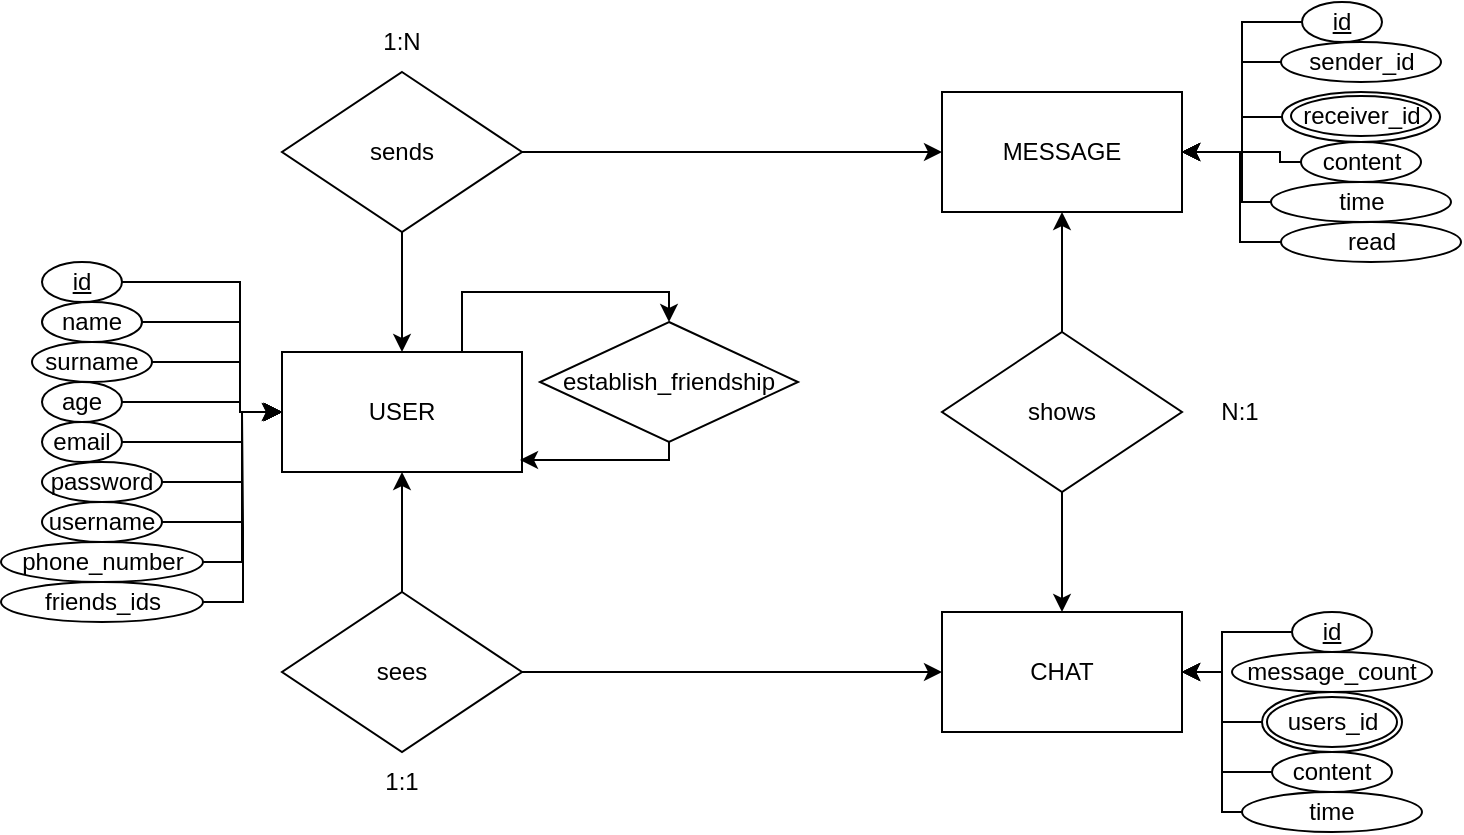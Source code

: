 <mxfile version="15.6.8" type="device"><diagram id="LKpOE6pA5MJmtKyGyO6Z" name="Page-1"><mxGraphModel dx="920" dy="868" grid="1" gridSize="10" guides="1" tooltips="1" connect="1" arrows="1" fold="1" page="1" pageScale="1" pageWidth="827" pageHeight="1169" math="0" shadow="0"><root><mxCell id="0"/><mxCell id="1" parent="0"/><mxCell id="jVLV_8v42HF1TOyO6Hoz-7" style="edgeStyle=orthogonalEdgeStyle;rounded=0;orthogonalLoop=1;jettySize=auto;html=1;exitX=0.75;exitY=0;exitDx=0;exitDy=0;entryX=0.5;entryY=0;entryDx=0;entryDy=0;" edge="1" parent="1" source="gFX-k8wJ0yJWsH3empoN-1" target="jVLV_8v42HF1TOyO6Hoz-1"><mxGeometry relative="1" as="geometry"><Array as="points"><mxPoint x="271" y="230"/><mxPoint x="375" y="230"/></Array></mxGeometry></mxCell><mxCell id="gFX-k8wJ0yJWsH3empoN-1" value="USER" style="rounded=0;whiteSpace=wrap;html=1;" parent="1" vertex="1"><mxGeometry x="181" y="260" width="120" height="60" as="geometry"/></mxCell><mxCell id="gFX-k8wJ0yJWsH3empoN-2" value="MESSAGE" style="rounded=0;whiteSpace=wrap;html=1;" parent="1" vertex="1"><mxGeometry x="511" y="130" width="120" height="60" as="geometry"/></mxCell><mxCell id="gFX-k8wJ0yJWsH3empoN-4" value="CHAT" style="rounded=0;whiteSpace=wrap;html=1;" parent="1" vertex="1"><mxGeometry x="511" y="390" width="120" height="60" as="geometry"/></mxCell><mxCell id="gFX-k8wJ0yJWsH3empoN-14" style="edgeStyle=orthogonalEdgeStyle;rounded=0;orthogonalLoop=1;jettySize=auto;html=1;exitX=1;exitY=0.5;exitDx=0;exitDy=0;entryX=0;entryY=0.5;entryDx=0;entryDy=0;" parent="1" source="gFX-k8wJ0yJWsH3empoN-5" target="gFX-k8wJ0yJWsH3empoN-2" edge="1"><mxGeometry relative="1" as="geometry"><mxPoint x="491" y="160" as="targetPoint"/></mxGeometry></mxCell><mxCell id="gFX-k8wJ0yJWsH3empoN-18" style="edgeStyle=orthogonalEdgeStyle;rounded=0;orthogonalLoop=1;jettySize=auto;html=1;exitX=0.5;exitY=1;exitDx=0;exitDy=0;" parent="1" source="gFX-k8wJ0yJWsH3empoN-5" target="gFX-k8wJ0yJWsH3empoN-1" edge="1"><mxGeometry relative="1" as="geometry"/></mxCell><mxCell id="gFX-k8wJ0yJWsH3empoN-5" value="sends" style="rhombus;whiteSpace=wrap;html=1;" parent="1" vertex="1"><mxGeometry x="181" y="120" width="120" height="80" as="geometry"/></mxCell><mxCell id="gFX-k8wJ0yJWsH3empoN-16" style="edgeStyle=orthogonalEdgeStyle;rounded=0;orthogonalLoop=1;jettySize=auto;html=1;exitX=0.5;exitY=0;exitDx=0;exitDy=0;entryX=0.5;entryY=1;entryDx=0;entryDy=0;" parent="1" source="gFX-k8wJ0yJWsH3empoN-6" target="gFX-k8wJ0yJWsH3empoN-1" edge="1"><mxGeometry relative="1" as="geometry"/></mxCell><mxCell id="gFX-k8wJ0yJWsH3empoN-17" style="edgeStyle=orthogonalEdgeStyle;rounded=0;orthogonalLoop=1;jettySize=auto;html=1;exitX=1;exitY=0.5;exitDx=0;exitDy=0;" parent="1" source="gFX-k8wJ0yJWsH3empoN-6" target="gFX-k8wJ0yJWsH3empoN-4" edge="1"><mxGeometry relative="1" as="geometry"/></mxCell><mxCell id="gFX-k8wJ0yJWsH3empoN-6" value="sees" style="rhombus;whiteSpace=wrap;html=1;" parent="1" vertex="1"><mxGeometry x="181" y="380" width="120" height="80" as="geometry"/></mxCell><mxCell id="gFX-k8wJ0yJWsH3empoN-10" style="edgeStyle=orthogonalEdgeStyle;rounded=0;orthogonalLoop=1;jettySize=auto;html=1;exitX=0.5;exitY=1;exitDx=0;exitDy=0;entryX=0.5;entryY=0;entryDx=0;entryDy=0;" parent="1" source="gFX-k8wJ0yJWsH3empoN-9" target="gFX-k8wJ0yJWsH3empoN-4" edge="1"><mxGeometry relative="1" as="geometry"/></mxCell><mxCell id="gFX-k8wJ0yJWsH3empoN-15" style="edgeStyle=orthogonalEdgeStyle;rounded=0;orthogonalLoop=1;jettySize=auto;html=1;exitX=0.5;exitY=0;exitDx=0;exitDy=0;entryX=0.5;entryY=1;entryDx=0;entryDy=0;" parent="1" source="gFX-k8wJ0yJWsH3empoN-9" target="gFX-k8wJ0yJWsH3empoN-2" edge="1"><mxGeometry relative="1" as="geometry"/></mxCell><mxCell id="gFX-k8wJ0yJWsH3empoN-9" value="shows" style="rhombus;whiteSpace=wrap;html=1;" parent="1" vertex="1"><mxGeometry x="511" y="250" width="120" height="80" as="geometry"/></mxCell><mxCell id="gFX-k8wJ0yJWsH3empoN-19" value="1:1" style="text;html=1;strokeColor=none;fillColor=none;align=center;verticalAlign=middle;whiteSpace=wrap;rounded=0;" parent="1" vertex="1"><mxGeometry x="211" y="460" width="60" height="30" as="geometry"/></mxCell><mxCell id="gFX-k8wJ0yJWsH3empoN-20" value="1:N" style="text;html=1;strokeColor=none;fillColor=none;align=center;verticalAlign=middle;whiteSpace=wrap;rounded=0;" parent="1" vertex="1"><mxGeometry x="211" y="90" width="60" height="30" as="geometry"/></mxCell><mxCell id="gFX-k8wJ0yJWsH3empoN-22" value="N:1" style="text;html=1;strokeColor=none;fillColor=none;align=center;verticalAlign=middle;whiteSpace=wrap;rounded=0;" parent="1" vertex="1"><mxGeometry x="630" y="275" width="60" height="30" as="geometry"/></mxCell><mxCell id="gFX-k8wJ0yJWsH3empoN-82" style="edgeStyle=orthogonalEdgeStyle;rounded=0;orthogonalLoop=1;jettySize=auto;html=1;exitX=1;exitY=0.5;exitDx=0;exitDy=0;" parent="1" source="gFX-k8wJ0yJWsH3empoN-23" edge="1"><mxGeometry relative="1" as="geometry"><mxPoint x="180" y="290" as="targetPoint"/><Array as="points"><mxPoint x="160" y="225"/><mxPoint x="160" y="290"/></Array></mxGeometry></mxCell><mxCell id="gFX-k8wJ0yJWsH3empoN-23" value="&lt;u&gt;id&lt;/u&gt;" style="ellipse;whiteSpace=wrap;html=1;" parent="1" vertex="1"><mxGeometry x="61" y="215" width="40" height="20" as="geometry"/></mxCell><mxCell id="gFX-k8wJ0yJWsH3empoN-81" style="edgeStyle=orthogonalEdgeStyle;rounded=0;orthogonalLoop=1;jettySize=auto;html=1;exitX=1;exitY=0.5;exitDx=0;exitDy=0;" parent="1" source="gFX-k8wJ0yJWsH3empoN-24" edge="1"><mxGeometry relative="1" as="geometry"><mxPoint x="180" y="290" as="targetPoint"/><Array as="points"><mxPoint x="160" y="245"/><mxPoint x="160" y="290"/></Array></mxGeometry></mxCell><mxCell id="gFX-k8wJ0yJWsH3empoN-24" value="name" style="ellipse;whiteSpace=wrap;html=1;" parent="1" vertex="1"><mxGeometry x="61" y="235" width="50" height="20" as="geometry"/></mxCell><mxCell id="gFX-k8wJ0yJWsH3empoN-80" style="edgeStyle=orthogonalEdgeStyle;rounded=0;orthogonalLoop=1;jettySize=auto;html=1;exitX=1;exitY=0.5;exitDx=0;exitDy=0;entryX=0;entryY=0.5;entryDx=0;entryDy=0;" parent="1" source="gFX-k8wJ0yJWsH3empoN-25" target="gFX-k8wJ0yJWsH3empoN-1" edge="1"><mxGeometry relative="1" as="geometry"><Array as="points"><mxPoint x="160" y="265"/><mxPoint x="160" y="290"/></Array></mxGeometry></mxCell><mxCell id="gFX-k8wJ0yJWsH3empoN-25" value="surname" style="ellipse;whiteSpace=wrap;html=1;" parent="1" vertex="1"><mxGeometry x="56" y="255" width="60" height="20" as="geometry"/></mxCell><mxCell id="gFX-k8wJ0yJWsH3empoN-36" style="edgeStyle=orthogonalEdgeStyle;rounded=0;orthogonalLoop=1;jettySize=auto;html=1;exitX=1;exitY=0.5;exitDx=0;exitDy=0;" parent="1" source="gFX-k8wJ0yJWsH3empoN-26" edge="1"><mxGeometry relative="1" as="geometry"><mxPoint x="181" y="290" as="targetPoint"/><Array as="points"><mxPoint x="161" y="305"/><mxPoint x="161" y="290"/></Array></mxGeometry></mxCell><mxCell id="gFX-k8wJ0yJWsH3empoN-26" value="email" style="ellipse;whiteSpace=wrap;html=1;" parent="1" vertex="1"><mxGeometry x="61" y="295" width="40" height="20" as="geometry"/></mxCell><mxCell id="gFX-k8wJ0yJWsH3empoN-38" style="edgeStyle=orthogonalEdgeStyle;rounded=0;orthogonalLoop=1;jettySize=auto;html=1;exitX=1;exitY=0.5;exitDx=0;exitDy=0;entryX=0;entryY=0.5;entryDx=0;entryDy=0;" parent="1" source="gFX-k8wJ0yJWsH3empoN-28" target="gFX-k8wJ0yJWsH3empoN-1" edge="1"><mxGeometry relative="1" as="geometry"><Array as="points"><mxPoint x="161" y="345"/><mxPoint x="161" y="290"/></Array></mxGeometry></mxCell><mxCell id="gFX-k8wJ0yJWsH3empoN-28" value="username" style="ellipse;whiteSpace=wrap;html=1;" parent="1" vertex="1"><mxGeometry x="61" y="335" width="60" height="20" as="geometry"/></mxCell><mxCell id="gFX-k8wJ0yJWsH3empoN-37" style="edgeStyle=orthogonalEdgeStyle;rounded=0;orthogonalLoop=1;jettySize=auto;html=1;exitX=1;exitY=0.5;exitDx=0;exitDy=0;" parent="1" source="gFX-k8wJ0yJWsH3empoN-30" edge="1"><mxGeometry relative="1" as="geometry"><mxPoint x="181" y="290" as="targetPoint"/><Array as="points"><mxPoint x="161" y="325"/><mxPoint x="161" y="290"/></Array></mxGeometry></mxCell><mxCell id="gFX-k8wJ0yJWsH3empoN-30" value="password" style="ellipse;whiteSpace=wrap;html=1;" parent="1" vertex="1"><mxGeometry x="61" y="315" width="60" height="20" as="geometry"/></mxCell><mxCell id="gFX-k8wJ0yJWsH3empoN-39" style="edgeStyle=orthogonalEdgeStyle;rounded=0;orthogonalLoop=1;jettySize=auto;html=1;exitX=1;exitY=0.5;exitDx=0;exitDy=0;" parent="1" source="gFX-k8wJ0yJWsH3empoN-31" edge="1"><mxGeometry relative="1" as="geometry"><mxPoint x="181" y="290" as="targetPoint"/><Array as="points"><mxPoint x="161" y="365"/><mxPoint x="161" y="290"/></Array></mxGeometry></mxCell><mxCell id="gFX-k8wJ0yJWsH3empoN-31" value="phone_number" style="ellipse;whiteSpace=wrap;html=1;" parent="1" vertex="1"><mxGeometry x="40.5" y="355" width="101" height="20" as="geometry"/></mxCell><mxCell id="gFX-k8wJ0yJWsH3empoN-49" style="edgeStyle=orthogonalEdgeStyle;rounded=0;orthogonalLoop=1;jettySize=auto;html=1;exitX=0;exitY=0.5;exitDx=0;exitDy=0;entryX=1;entryY=0.5;entryDx=0;entryDy=0;" parent="1" source="gFX-k8wJ0yJWsH3empoN-41" target="gFX-k8wJ0yJWsH3empoN-2" edge="1"><mxGeometry relative="1" as="geometry"/></mxCell><mxCell id="gFX-k8wJ0yJWsH3empoN-41" value="&lt;u&gt;id&lt;/u&gt;" style="ellipse;whiteSpace=wrap;html=1;" parent="1" vertex="1"><mxGeometry x="691" y="85" width="40" height="20" as="geometry"/></mxCell><mxCell id="gFX-k8wJ0yJWsH3empoN-50" style="edgeStyle=orthogonalEdgeStyle;rounded=0;orthogonalLoop=1;jettySize=auto;html=1;exitX=0;exitY=0.5;exitDx=0;exitDy=0;entryX=1;entryY=0.5;entryDx=0;entryDy=0;" parent="1" source="gFX-k8wJ0yJWsH3empoN-42" target="gFX-k8wJ0yJWsH3empoN-2" edge="1"><mxGeometry relative="1" as="geometry"><Array as="points"><mxPoint x="661" y="115"/><mxPoint x="661" y="160"/></Array></mxGeometry></mxCell><mxCell id="gFX-k8wJ0yJWsH3empoN-42" value="sender_id" style="ellipse;whiteSpace=wrap;html=1;" parent="1" vertex="1"><mxGeometry x="680.5" y="105" width="80" height="20" as="geometry"/></mxCell><mxCell id="gFX-k8wJ0yJWsH3empoN-51" style="edgeStyle=orthogonalEdgeStyle;rounded=0;orthogonalLoop=1;jettySize=auto;html=1;exitX=0;exitY=0.5;exitDx=0;exitDy=0;" parent="1" source="gFX-k8wJ0yJWsH3empoN-43" edge="1"><mxGeometry relative="1" as="geometry"><mxPoint x="631" y="160" as="targetPoint"/><Array as="points"><mxPoint x="661" y="143"/><mxPoint x="661" y="160"/></Array></mxGeometry></mxCell><mxCell id="gFX-k8wJ0yJWsH3empoN-43" value="" style="ellipse;whiteSpace=wrap;html=1;" parent="1" vertex="1"><mxGeometry x="681" y="130" width="79" height="25" as="geometry"/></mxCell><mxCell id="gFX-k8wJ0yJWsH3empoN-52" style="edgeStyle=orthogonalEdgeStyle;rounded=0;orthogonalLoop=1;jettySize=auto;html=1;exitX=0;exitY=0.5;exitDx=0;exitDy=0;" parent="1" source="gFX-k8wJ0yJWsH3empoN-45" edge="1"><mxGeometry relative="1" as="geometry"><mxPoint x="631" y="160" as="targetPoint"/><Array as="points"><mxPoint x="680" y="165"/><mxPoint x="680" y="160"/></Array></mxGeometry></mxCell><mxCell id="gFX-k8wJ0yJWsH3empoN-45" value="content" style="ellipse;whiteSpace=wrap;html=1;" parent="1" vertex="1"><mxGeometry x="690.5" y="155" width="60" height="20" as="geometry"/></mxCell><mxCell id="gFX-k8wJ0yJWsH3empoN-53" style="edgeStyle=orthogonalEdgeStyle;rounded=0;orthogonalLoop=1;jettySize=auto;html=1;exitX=0;exitY=0.5;exitDx=0;exitDy=0;" parent="1" source="gFX-k8wJ0yJWsH3empoN-47" edge="1"><mxGeometry relative="1" as="geometry"><mxPoint x="631" y="160" as="targetPoint"/><Array as="points"><mxPoint x="661" y="185"/><mxPoint x="661" y="160"/></Array></mxGeometry></mxCell><mxCell id="gFX-k8wJ0yJWsH3empoN-47" value="time" style="ellipse;whiteSpace=wrap;html=1;" parent="1" vertex="1"><mxGeometry x="675.5" y="175" width="90" height="20" as="geometry"/></mxCell><mxCell id="gFX-k8wJ0yJWsH3empoN-69" style="edgeStyle=orthogonalEdgeStyle;rounded=0;orthogonalLoop=1;jettySize=auto;html=1;exitX=0;exitY=0.5;exitDx=0;exitDy=0;entryX=1;entryY=0.5;entryDx=0;entryDy=0;" parent="1" source="gFX-k8wJ0yJWsH3empoN-54" target="gFX-k8wJ0yJWsH3empoN-4" edge="1"><mxGeometry relative="1" as="geometry"><Array as="points"><mxPoint x="651" y="400"/><mxPoint x="651" y="420"/></Array></mxGeometry></mxCell><mxCell id="gFX-k8wJ0yJWsH3empoN-54" value="&lt;u&gt;id&lt;/u&gt;" style="ellipse;whiteSpace=wrap;html=1;" parent="1" vertex="1"><mxGeometry x="686" y="390" width="40" height="20" as="geometry"/></mxCell><mxCell id="gFX-k8wJ0yJWsH3empoN-55" value="message_count" style="ellipse;whiteSpace=wrap;html=1;" parent="1" vertex="1"><mxGeometry x="656" y="410" width="100" height="20" as="geometry"/></mxCell><mxCell id="gFX-k8wJ0yJWsH3empoN-71" style="edgeStyle=orthogonalEdgeStyle;rounded=0;orthogonalLoop=1;jettySize=auto;html=1;exitX=0;exitY=0.5;exitDx=0;exitDy=0;" parent="1" source="gFX-k8wJ0yJWsH3empoN-56" edge="1"><mxGeometry relative="1" as="geometry"><mxPoint x="631" y="420" as="targetPoint"/><Array as="points"><mxPoint x="651" y="445"/><mxPoint x="651" y="420"/></Array></mxGeometry></mxCell><mxCell id="gFX-k8wJ0yJWsH3empoN-56" value="" style="ellipse;whiteSpace=wrap;html=1;" parent="1" vertex="1"><mxGeometry x="671" y="430" width="70" height="30" as="geometry"/></mxCell><mxCell id="gFX-k8wJ0yJWsH3empoN-72" style="edgeStyle=orthogonalEdgeStyle;rounded=0;orthogonalLoop=1;jettySize=auto;html=1;exitX=0;exitY=0.5;exitDx=0;exitDy=0;" parent="1" source="gFX-k8wJ0yJWsH3empoN-57" edge="1"><mxGeometry relative="1" as="geometry"><mxPoint x="631" y="420" as="targetPoint"/><Array as="points"><mxPoint x="651" y="470"/><mxPoint x="651" y="420"/></Array></mxGeometry></mxCell><mxCell id="gFX-k8wJ0yJWsH3empoN-57" value="content" style="ellipse;whiteSpace=wrap;html=1;" parent="1" vertex="1"><mxGeometry x="676" y="460" width="60" height="20" as="geometry"/></mxCell><mxCell id="gFX-k8wJ0yJWsH3empoN-73" style="edgeStyle=orthogonalEdgeStyle;rounded=0;orthogonalLoop=1;jettySize=auto;html=1;exitX=0;exitY=0.5;exitDx=0;exitDy=0;" parent="1" source="gFX-k8wJ0yJWsH3empoN-58" edge="1"><mxGeometry relative="1" as="geometry"><mxPoint x="631" y="420" as="targetPoint"/><Array as="points"><mxPoint x="651" y="490"/><mxPoint x="651" y="420"/></Array></mxGeometry></mxCell><mxCell id="gFX-k8wJ0yJWsH3empoN-58" value="time" style="ellipse;whiteSpace=wrap;html=1;" parent="1" vertex="1"><mxGeometry x="661" y="480" width="90" height="20" as="geometry"/></mxCell><mxCell id="gFX-k8wJ0yJWsH3empoN-66" value="users_id" style="ellipse;whiteSpace=wrap;html=1;" parent="1" vertex="1"><mxGeometry x="673.5" y="432.5" width="65" height="25" as="geometry"/></mxCell><mxCell id="gFX-k8wJ0yJWsH3empoN-79" style="edgeStyle=orthogonalEdgeStyle;rounded=0;orthogonalLoop=1;jettySize=auto;html=1;exitX=1;exitY=0.5;exitDx=0;exitDy=0;entryX=0;entryY=0.5;entryDx=0;entryDy=0;" parent="1" source="gFX-k8wJ0yJWsH3empoN-76" target="gFX-k8wJ0yJWsH3empoN-1" edge="1"><mxGeometry relative="1" as="geometry"><Array as="points"><mxPoint x="160" y="285"/><mxPoint x="160" y="290"/></Array></mxGeometry></mxCell><mxCell id="gFX-k8wJ0yJWsH3empoN-76" value="age" style="ellipse;whiteSpace=wrap;html=1;" parent="1" vertex="1"><mxGeometry x="61" y="275" width="40" height="20" as="geometry"/></mxCell><mxCell id="jVLV_8v42HF1TOyO6Hoz-5" style="edgeStyle=orthogonalEdgeStyle;rounded=0;orthogonalLoop=1;jettySize=auto;html=1;exitX=0.5;exitY=1;exitDx=0;exitDy=0;" edge="1" parent="1" source="jVLV_8v42HF1TOyO6Hoz-1"><mxGeometry relative="1" as="geometry"><mxPoint x="300" y="314" as="targetPoint"/><Array as="points"><mxPoint x="374" y="314"/></Array></mxGeometry></mxCell><mxCell id="jVLV_8v42HF1TOyO6Hoz-1" value="establish_friendship" style="rhombus;whiteSpace=wrap;html=1;" vertex="1" parent="1"><mxGeometry x="310" y="245" width="129" height="60" as="geometry"/></mxCell><mxCell id="jVLV_8v42HF1TOyO6Hoz-9" style="edgeStyle=orthogonalEdgeStyle;rounded=0;orthogonalLoop=1;jettySize=auto;html=1;exitX=1;exitY=0.5;exitDx=0;exitDy=0;entryX=0;entryY=0.5;entryDx=0;entryDy=0;" edge="1" parent="1" source="jVLV_8v42HF1TOyO6Hoz-8" target="gFX-k8wJ0yJWsH3empoN-1"><mxGeometry relative="1" as="geometry"/></mxCell><mxCell id="jVLV_8v42HF1TOyO6Hoz-8" value="friends_ids" style="ellipse;whiteSpace=wrap;html=1;" vertex="1" parent="1"><mxGeometry x="40.5" y="375" width="101" height="20" as="geometry"/></mxCell><mxCell id="jVLV_8v42HF1TOyO6Hoz-10" value="receiver_id" style="ellipse;whiteSpace=wrap;html=1;" vertex="1" parent="1"><mxGeometry x="685.5" y="132" width="70" height="20" as="geometry"/></mxCell><mxCell id="jVLV_8v42HF1TOyO6Hoz-13" style="edgeStyle=orthogonalEdgeStyle;rounded=0;orthogonalLoop=1;jettySize=auto;html=1;exitX=0;exitY=0.5;exitDx=0;exitDy=0;entryX=1;entryY=0.5;entryDx=0;entryDy=0;" edge="1" parent="1" source="jVLV_8v42HF1TOyO6Hoz-11" target="gFX-k8wJ0yJWsH3empoN-2"><mxGeometry relative="1" as="geometry"><Array as="points"><mxPoint x="660" y="205"/><mxPoint x="660" y="160"/></Array></mxGeometry></mxCell><mxCell id="jVLV_8v42HF1TOyO6Hoz-11" value="read" style="ellipse;whiteSpace=wrap;html=1;" vertex="1" parent="1"><mxGeometry x="680.5" y="195" width="90" height="20" as="geometry"/></mxCell></root></mxGraphModel></diagram></mxfile>